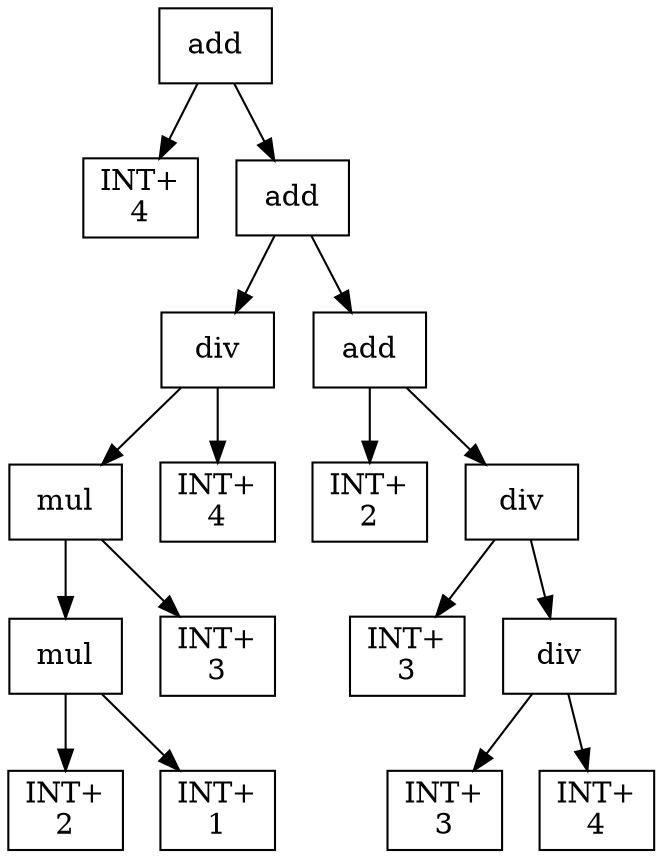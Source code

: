 digraph expr {
  node [shape=box];
  n1 [label="add"];
  n2 [label="INT+\n4"];
  n3 [label="add"];
  n4 [label="div"];
  n5 [label="mul"];
  n6 [label="mul"];
  n7 [label="INT+\n2"];
  n8 [label="INT+\n1"];
  n6 -> n7;
  n6 -> n8;
  n9 [label="INT+\n3"];
  n5 -> n6;
  n5 -> n9;
  n10 [label="INT+\n4"];
  n4 -> n5;
  n4 -> n10;
  n11 [label="add"];
  n12 [label="INT+\n2"];
  n13 [label="div"];
  n14 [label="INT+\n3"];
  n15 [label="div"];
  n16 [label="INT+\n3"];
  n17 [label="INT+\n4"];
  n15 -> n16;
  n15 -> n17;
  n13 -> n14;
  n13 -> n15;
  n11 -> n12;
  n11 -> n13;
  n3 -> n4;
  n3 -> n11;
  n1 -> n2;
  n1 -> n3;
}